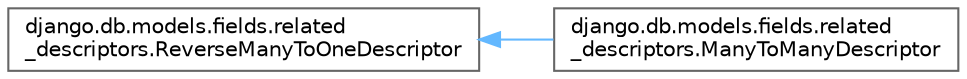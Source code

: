 digraph "Graphical Class Hierarchy"
{
 // LATEX_PDF_SIZE
  bgcolor="transparent";
  edge [fontname=Helvetica,fontsize=10,labelfontname=Helvetica,labelfontsize=10];
  node [fontname=Helvetica,fontsize=10,shape=box,height=0.2,width=0.4];
  rankdir="LR";
  Node0 [id="Node000000",label="django.db.models.fields.related\l_descriptors.ReverseManyToOneDescriptor",height=0.2,width=0.4,color="grey40", fillcolor="white", style="filled",URL="$classdjango_1_1db_1_1models_1_1fields_1_1related__descriptors_1_1_reverse_many_to_one_descriptor.html",tooltip=" "];
  Node0 -> Node1 [id="edge1492_Node000000_Node000001",dir="back",color="steelblue1",style="solid",tooltip=" "];
  Node1 [id="Node000001",label="django.db.models.fields.related\l_descriptors.ManyToManyDescriptor",height=0.2,width=0.4,color="grey40", fillcolor="white", style="filled",URL="$classdjango_1_1db_1_1models_1_1fields_1_1related__descriptors_1_1_many_to_many_descriptor.html",tooltip=" "];
}
